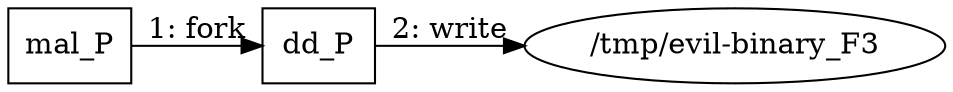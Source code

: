 digraph "T1027.001" {
rankdir="LR"
size="9"
fixedsize="false"
splines="true"
nodesep=0.3
ranksep=0
fontsize=10
overlap="scalexy"
engine= "neato"
	"mal_P" [node_type=Process shape=box]
	"dd_P" [node_type=Process shape=box]
	"/tmp/evil-binary_F3" [node_type=File shape=ellipse]
	"mal_P" -> "dd_P" [label="1: fork"]
	"dd_P" -> "/tmp/evil-binary_F3" [label="2: write"]
}
